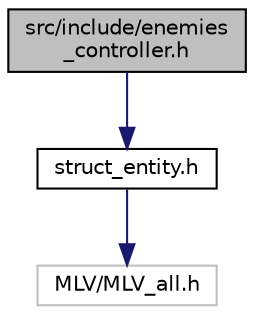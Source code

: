digraph "src/include/enemies_controller.h"
{
 // LATEX_PDF_SIZE
  edge [fontname="Helvetica",fontsize="10",labelfontname="Helvetica",labelfontsize="10"];
  node [fontname="Helvetica",fontsize="10",shape=record];
  Node1 [label="src/include/enemies\l_controller.h",height=0.2,width=0.4,color="black", fillcolor="grey75", style="filled", fontcolor="black",tooltip=" "];
  Node1 -> Node2 [color="midnightblue",fontsize="10",style="solid"];
  Node2 [label="struct_entity.h",height=0.2,width=0.4,color="black", fillcolor="white", style="filled",URL="$struct__entity_8h.html",tooltip="contains all the structure of the game"];
  Node2 -> Node3 [color="midnightblue",fontsize="10",style="solid"];
  Node3 [label="MLV/MLV_all.h",height=0.2,width=0.4,color="grey75", fillcolor="white", style="filled",tooltip=" "];
}
